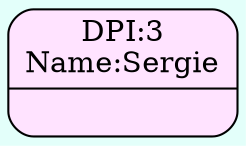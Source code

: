 digraph structs {
  bgcolor = "#E3FFFA"
 node [shape=Mrecord fillcolor="#FFE3FF" style =filled];
struct792482028[label="{{DPI:3\nName:Sergie}|<here>}"];

}